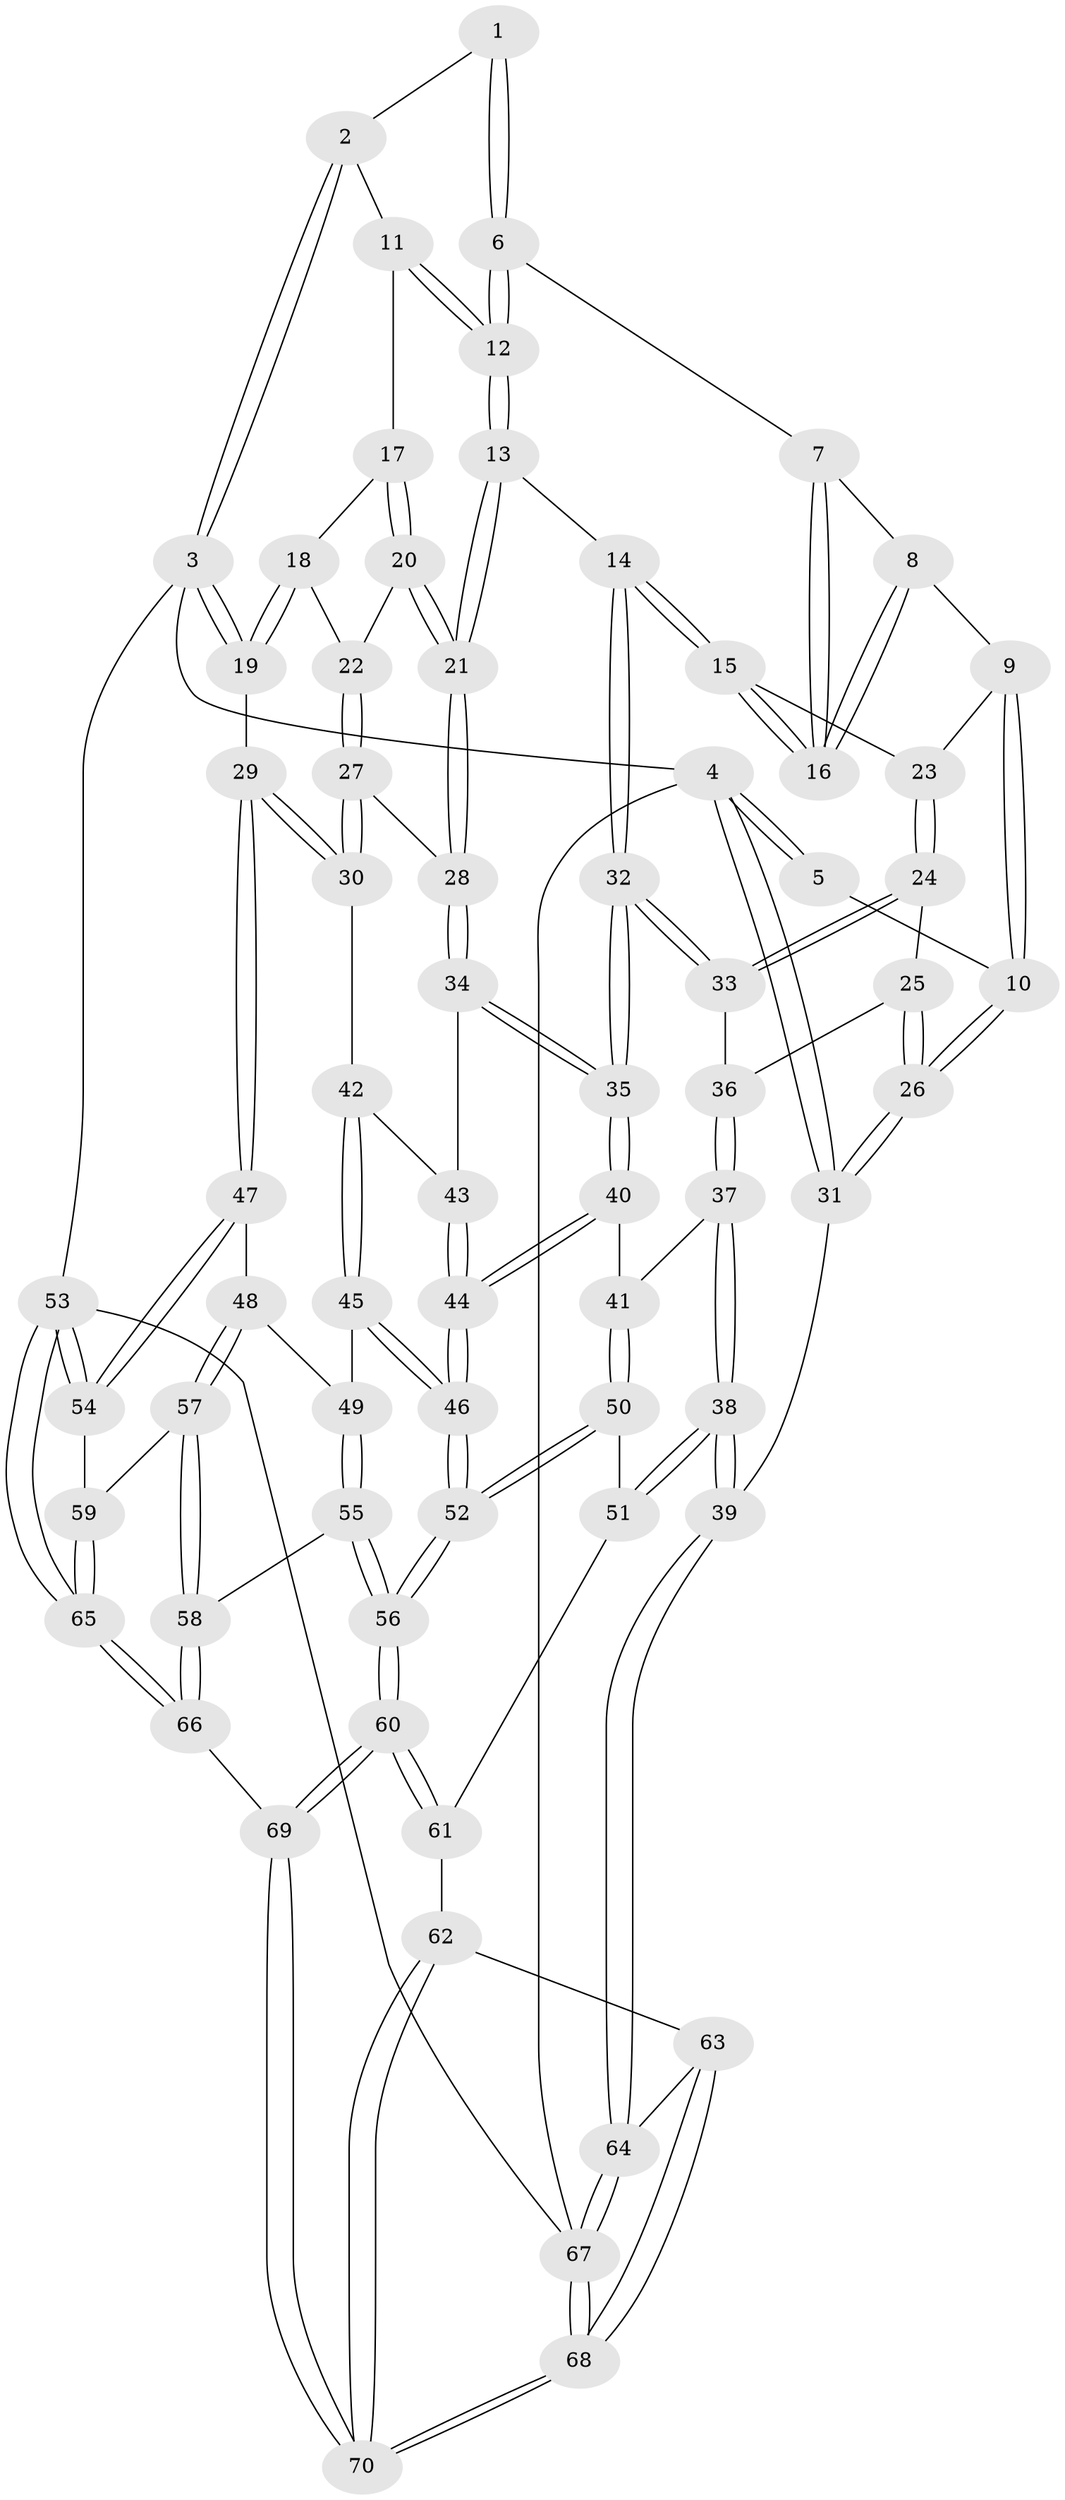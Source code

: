 // coarse degree distribution, {4: 0.358974358974359, 6: 0.07692307692307693, 3: 0.15384615384615385, 5: 0.358974358974359, 2: 0.05128205128205128}
// Generated by graph-tools (version 1.1) at 2025/42/03/06/25 10:42:33]
// undirected, 70 vertices, 172 edges
graph export_dot {
graph [start="1"]
  node [color=gray90,style=filled];
  1 [pos="+0.2767019855204418+0"];
  2 [pos="+0.6354807226262676+0"];
  3 [pos="+1+0"];
  4 [pos="+0+0"];
  5 [pos="+0.27298545095366494+0"];
  6 [pos="+0.3212147873796479+0.007609328221690529"];
  7 [pos="+0.3205666127512683+0.012800339095049237"];
  8 [pos="+0.2373008455787068+0.21515747974188001"];
  9 [pos="+0.22642176122580474+0.2229105063817015"];
  10 [pos="+0.047191946667832343+0.23509443576589953"];
  11 [pos="+0.6436159855040707+0.06059471523585364"];
  12 [pos="+0.5592089346491025+0.1520060340445946"];
  13 [pos="+0.520933340017143+0.2903131053829177"];
  14 [pos="+0.48867662746526735+0.29891626126139303"];
  15 [pos="+0.4720050964017067+0.2888949227431556"];
  16 [pos="+0.4245338041494216+0.25583733140685117"];
  17 [pos="+0.7009307964101488+0.09610978640609352"];
  18 [pos="+0.8827679289251288+0.1351345202314428"];
  19 [pos="+1+0"];
  20 [pos="+0.7271437215309628+0.24719517632649762"];
  21 [pos="+0.5729754423233016+0.3253545007441754"];
  22 [pos="+0.8215006655736476+0.27702015238537653"];
  23 [pos="+0.2591622527676563+0.31041469765167434"];
  24 [pos="+0.2721695782944407+0.3789373648647868"];
  25 [pos="+0.15309032815598578+0.39276496126011134"];
  26 [pos="+0+0.3064725037587736"];
  27 [pos="+0.8323668473919377+0.33630958003351885"];
  28 [pos="+0.6429244969441492+0.4186445607191235"];
  29 [pos="+1+0.48246699601034837"];
  30 [pos="+0.9839569550481174+0.46090431944543736"];
  31 [pos="+0+0.31367940536451516"];
  32 [pos="+0.3874081554161859+0.42519904862906843"];
  33 [pos="+0.29575648109276925+0.3992561516724033"];
  34 [pos="+0.644015452730413+0.4280305854359207"];
  35 [pos="+0.396625766080301+0.5546903776039038"];
  36 [pos="+0.21421506841850385+0.49441149193673567"];
  37 [pos="+0.20712416337804043+0.543895445562141"];
  38 [pos="+0+0.6158821981595957"];
  39 [pos="+0+0.6096731861653966"];
  40 [pos="+0.39205730097796726+0.5945899613136888"];
  41 [pos="+0.34028093322804726+0.6070864768793967"];
  42 [pos="+0.7043132461854557+0.572004030755849"];
  43 [pos="+0.6490015604320513+0.44382978535331363"];
  44 [pos="+0.4196332601087388+0.6179804685660494"];
  45 [pos="+0.6835714639909007+0.649759219772636"];
  46 [pos="+0.48234105205909933+0.6815272236177632"];
  47 [pos="+1+0.5242868273931419"];
  48 [pos="+0.758499290576537+0.7136866249534869"];
  49 [pos="+0.6914230404294066+0.661128677651456"];
  50 [pos="+0.22917835275877255+0.7356693659012835"];
  51 [pos="+0.20306236782390727+0.7493687458269057"];
  52 [pos="+0.44816157638801646+0.8520006486433461"];
  53 [pos="+1+1"];
  54 [pos="+1+0.7029787067835047"];
  55 [pos="+0.6369921834582799+0.8244422867683703"];
  56 [pos="+0.4495218289911687+0.8742328471155063"];
  57 [pos="+0.8054391182411611+0.7796187029118381"];
  58 [pos="+0.6878989398182973+0.9297146950181355"];
  59 [pos="+0.841828216602087+0.7976177142444293"];
  60 [pos="+0.4398650286760012+0.9327045985818937"];
  61 [pos="+0.20432795251547356+0.7802662960093809"];
  62 [pos="+0.17747753244729125+0.9451245671861752"];
  63 [pos="+0.043081741857692896+0.8399839398320303"];
  64 [pos="+0+0.65304481657983"];
  65 [pos="+0.9852486560550116+1"];
  66 [pos="+0.6391250398517787+1"];
  67 [pos="+0+1"];
  68 [pos="+0.013620795514323627+1"];
  69 [pos="+0.43126992933788394+1"];
  70 [pos="+0.2357923651196431+1"];
  1 -- 2;
  1 -- 6;
  1 -- 6;
  2 -- 3;
  2 -- 3;
  2 -- 11;
  3 -- 4;
  3 -- 19;
  3 -- 19;
  3 -- 53;
  4 -- 5;
  4 -- 5;
  4 -- 31;
  4 -- 31;
  4 -- 67;
  5 -- 10;
  6 -- 7;
  6 -- 12;
  6 -- 12;
  7 -- 8;
  7 -- 16;
  7 -- 16;
  8 -- 9;
  8 -- 16;
  8 -- 16;
  9 -- 10;
  9 -- 10;
  9 -- 23;
  10 -- 26;
  10 -- 26;
  11 -- 12;
  11 -- 12;
  11 -- 17;
  12 -- 13;
  12 -- 13;
  13 -- 14;
  13 -- 21;
  13 -- 21;
  14 -- 15;
  14 -- 15;
  14 -- 32;
  14 -- 32;
  15 -- 16;
  15 -- 16;
  15 -- 23;
  17 -- 18;
  17 -- 20;
  17 -- 20;
  18 -- 19;
  18 -- 19;
  18 -- 22;
  19 -- 29;
  20 -- 21;
  20 -- 21;
  20 -- 22;
  21 -- 28;
  21 -- 28;
  22 -- 27;
  22 -- 27;
  23 -- 24;
  23 -- 24;
  24 -- 25;
  24 -- 33;
  24 -- 33;
  25 -- 26;
  25 -- 26;
  25 -- 36;
  26 -- 31;
  26 -- 31;
  27 -- 28;
  27 -- 30;
  27 -- 30;
  28 -- 34;
  28 -- 34;
  29 -- 30;
  29 -- 30;
  29 -- 47;
  29 -- 47;
  30 -- 42;
  31 -- 39;
  32 -- 33;
  32 -- 33;
  32 -- 35;
  32 -- 35;
  33 -- 36;
  34 -- 35;
  34 -- 35;
  34 -- 43;
  35 -- 40;
  35 -- 40;
  36 -- 37;
  36 -- 37;
  37 -- 38;
  37 -- 38;
  37 -- 41;
  38 -- 39;
  38 -- 39;
  38 -- 51;
  38 -- 51;
  39 -- 64;
  39 -- 64;
  40 -- 41;
  40 -- 44;
  40 -- 44;
  41 -- 50;
  41 -- 50;
  42 -- 43;
  42 -- 45;
  42 -- 45;
  43 -- 44;
  43 -- 44;
  44 -- 46;
  44 -- 46;
  45 -- 46;
  45 -- 46;
  45 -- 49;
  46 -- 52;
  46 -- 52;
  47 -- 48;
  47 -- 54;
  47 -- 54;
  48 -- 49;
  48 -- 57;
  48 -- 57;
  49 -- 55;
  49 -- 55;
  50 -- 51;
  50 -- 52;
  50 -- 52;
  51 -- 61;
  52 -- 56;
  52 -- 56;
  53 -- 54;
  53 -- 54;
  53 -- 65;
  53 -- 65;
  53 -- 67;
  54 -- 59;
  55 -- 56;
  55 -- 56;
  55 -- 58;
  56 -- 60;
  56 -- 60;
  57 -- 58;
  57 -- 58;
  57 -- 59;
  58 -- 66;
  58 -- 66;
  59 -- 65;
  59 -- 65;
  60 -- 61;
  60 -- 61;
  60 -- 69;
  60 -- 69;
  61 -- 62;
  62 -- 63;
  62 -- 70;
  62 -- 70;
  63 -- 64;
  63 -- 68;
  63 -- 68;
  64 -- 67;
  64 -- 67;
  65 -- 66;
  65 -- 66;
  66 -- 69;
  67 -- 68;
  67 -- 68;
  68 -- 70;
  68 -- 70;
  69 -- 70;
  69 -- 70;
}
